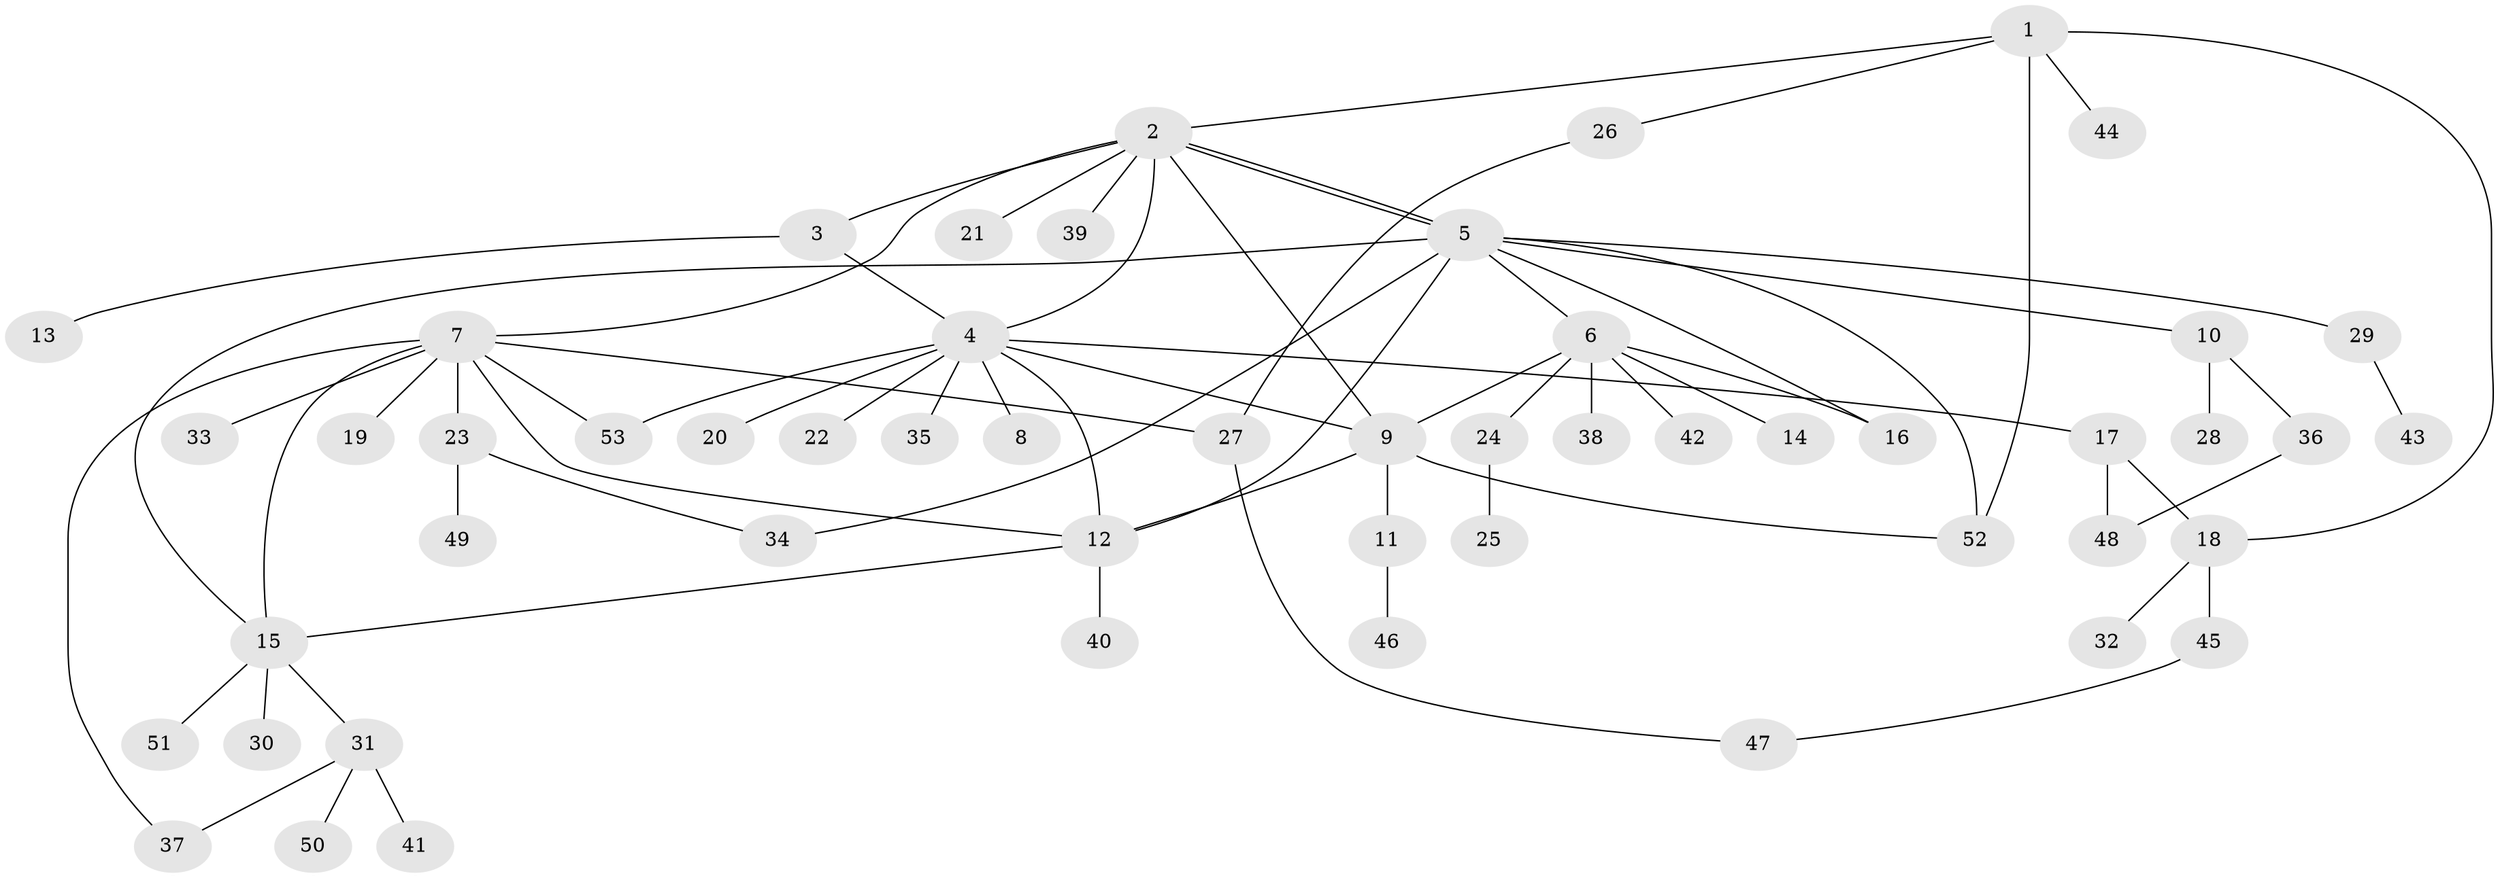 // Generated by graph-tools (version 1.1) at 2025/26/03/09/25 03:26:02]
// undirected, 53 vertices, 71 edges
graph export_dot {
graph [start="1"]
  node [color=gray90,style=filled];
  1;
  2;
  3;
  4;
  5;
  6;
  7;
  8;
  9;
  10;
  11;
  12;
  13;
  14;
  15;
  16;
  17;
  18;
  19;
  20;
  21;
  22;
  23;
  24;
  25;
  26;
  27;
  28;
  29;
  30;
  31;
  32;
  33;
  34;
  35;
  36;
  37;
  38;
  39;
  40;
  41;
  42;
  43;
  44;
  45;
  46;
  47;
  48;
  49;
  50;
  51;
  52;
  53;
  1 -- 2;
  1 -- 18;
  1 -- 26;
  1 -- 44;
  1 -- 52;
  2 -- 3;
  2 -- 4;
  2 -- 5;
  2 -- 5;
  2 -- 7;
  2 -- 9;
  2 -- 21;
  2 -- 39;
  3 -- 4;
  3 -- 13;
  4 -- 8;
  4 -- 9;
  4 -- 12;
  4 -- 17;
  4 -- 20;
  4 -- 22;
  4 -- 35;
  4 -- 53;
  5 -- 6;
  5 -- 10;
  5 -- 12;
  5 -- 15;
  5 -- 16;
  5 -- 29;
  5 -- 34;
  5 -- 52;
  6 -- 9;
  6 -- 14;
  6 -- 16;
  6 -- 24;
  6 -- 38;
  6 -- 42;
  7 -- 12;
  7 -- 15;
  7 -- 19;
  7 -- 23;
  7 -- 27;
  7 -- 33;
  7 -- 37;
  7 -- 53;
  9 -- 11;
  9 -- 12;
  9 -- 52;
  10 -- 28;
  10 -- 36;
  11 -- 46;
  12 -- 15;
  12 -- 40;
  15 -- 30;
  15 -- 31;
  15 -- 51;
  17 -- 18;
  17 -- 48;
  18 -- 32;
  18 -- 45;
  23 -- 34;
  23 -- 49;
  24 -- 25;
  26 -- 27;
  27 -- 47;
  29 -- 43;
  31 -- 37;
  31 -- 41;
  31 -- 50;
  36 -- 48;
  45 -- 47;
}
